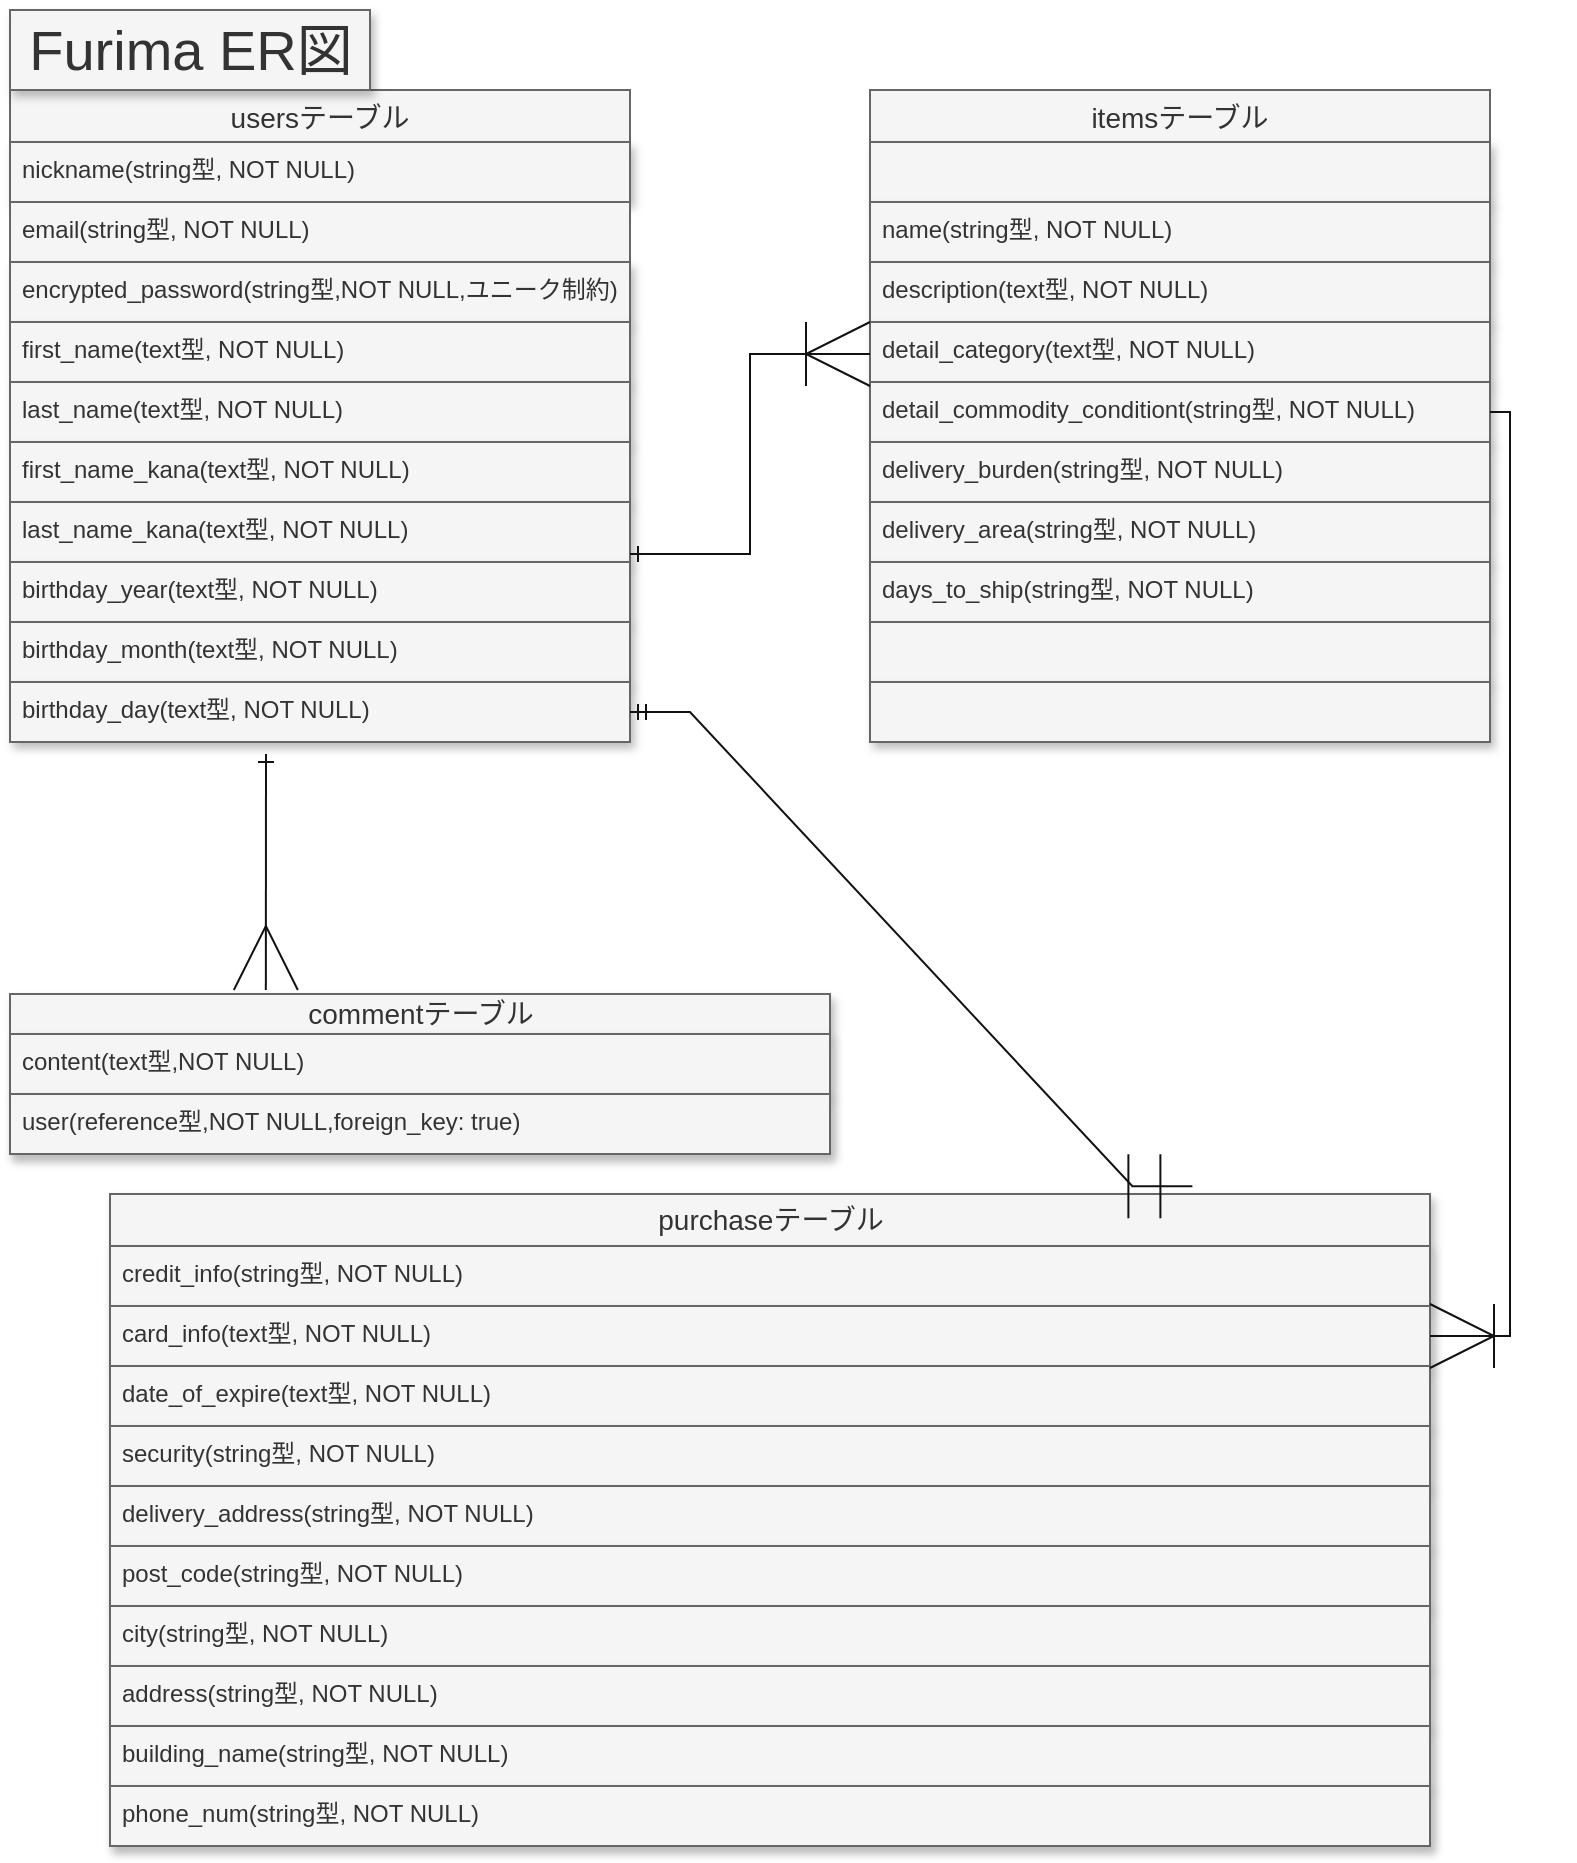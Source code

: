 <mxfile>
    <diagram id="L8AmglZ4NFBGTxqpijnJ" name="ページ1">
        <mxGraphModel dx="1222" dy="884" grid="1" gridSize="10" guides="1" tooltips="1" connect="1" arrows="1" fold="1" page="1" pageScale="1" pageWidth="850" pageHeight="1100" background="#ffffff" math="0" shadow="0">
            <root>
                <mxCell id="0"/>
                <mxCell id="1" parent="0"/>
                <mxCell id="21" value="usersテーブル" style="swimlane;fontStyle=0;childLayout=stackLayout;horizontal=1;startSize=26;horizontalStack=0;resizeParent=1;resizeParentMax=0;resizeLast=0;collapsible=1;marginBottom=0;align=center;fontSize=14;fillColor=#f5f5f5;fontColor=#333333;strokeColor=#666666;" vertex="1" parent="1">
                    <mxGeometry x="60" y="88" width="310" height="326" as="geometry"/>
                </mxCell>
                <mxCell id="22" value="nickname(string型, NOT NULL)" style="text;strokeColor=#666666;fillColor=#f5f5f5;spacingLeft=4;spacingRight=4;overflow=hidden;rotatable=0;points=[[0,0.5],[1,0.5]];portConstraint=eastwest;fontSize=12;shadow=1;fontColor=#333333;" vertex="1" parent="21">
                    <mxGeometry y="26" width="310" height="30" as="geometry"/>
                </mxCell>
                <mxCell id="23" value="email(string型, NOT NULL)" style="text;strokeColor=#666666;fillColor=#f5f5f5;spacingLeft=4;spacingRight=4;overflow=hidden;rotatable=0;points=[[0,0.5],[1,0.5]];portConstraint=eastwest;fontSize=12;fontColor=#333333;" vertex="1" parent="21">
                    <mxGeometry y="56" width="310" height="30" as="geometry"/>
                </mxCell>
                <mxCell id="24" value="encrypted_password(string型,NOT NULL,ユニーク制約)" style="text;strokeColor=#666666;fillColor=#f5f5f5;spacingLeft=4;spacingRight=4;overflow=hidden;rotatable=0;points=[[0,0.5],[1,0.5]];portConstraint=eastwest;fontSize=12;shadow=1;fontColor=#333333;" vertex="1" parent="21">
                    <mxGeometry y="86" width="310" height="30" as="geometry"/>
                </mxCell>
                <mxCell id="25" value="first_name(text型, NOT NULL)" style="text;strokeColor=#666666;fillColor=#f5f5f5;spacingLeft=4;spacingRight=4;overflow=hidden;rotatable=0;points=[[0,0.5],[1,0.5]];portConstraint=eastwest;fontSize=12;shadow=1;fontColor=#333333;" vertex="1" parent="21">
                    <mxGeometry y="116" width="310" height="30" as="geometry"/>
                </mxCell>
                <mxCell id="26" value="last_name(text型, NOT NULL)" style="text;strokeColor=#666666;fillColor=#f5f5f5;spacingLeft=4;spacingRight=4;overflow=hidden;rotatable=0;points=[[0,0.5],[1,0.5]];portConstraint=eastwest;fontSize=12;shadow=1;fontColor=#333333;" vertex="1" parent="21">
                    <mxGeometry y="146" width="310" height="30" as="geometry"/>
                </mxCell>
                <mxCell id="27" value="first_name_kana(text型, NOT NULL)" style="text;strokeColor=#666666;fillColor=#f5f5f5;spacingLeft=4;spacingRight=4;overflow=hidden;rotatable=0;points=[[0,0.5],[1,0.5]];portConstraint=eastwest;fontSize=12;shadow=1;fontColor=#333333;" vertex="1" parent="21">
                    <mxGeometry y="176" width="310" height="30" as="geometry"/>
                </mxCell>
                <mxCell id="39" value="last_name_kana(text型, NOT NULL)" style="text;strokeColor=#666666;fillColor=#f5f5f5;spacingLeft=4;spacingRight=4;overflow=hidden;rotatable=0;points=[[0,0.5],[1,0.5]];portConstraint=eastwest;fontSize=12;shadow=1;fontColor=#333333;" vertex="1" parent="21">
                    <mxGeometry y="206" width="310" height="30" as="geometry"/>
                </mxCell>
                <mxCell id="40" value="birthday_year(text型, NOT NULL)" style="text;strokeColor=#666666;fillColor=#f5f5f5;spacingLeft=4;spacingRight=4;overflow=hidden;rotatable=0;points=[[0,0.5],[1,0.5]];portConstraint=eastwest;fontSize=12;shadow=1;fontColor=#333333;" vertex="1" parent="21">
                    <mxGeometry y="236" width="310" height="30" as="geometry"/>
                </mxCell>
                <mxCell id="41" value="birthday_month(text型, NOT NULL)" style="text;strokeColor=#666666;fillColor=#f5f5f5;spacingLeft=4;spacingRight=4;overflow=hidden;rotatable=0;points=[[0,0.5],[1,0.5]];portConstraint=eastwest;fontSize=12;shadow=1;fontColor=#333333;" vertex="1" parent="21">
                    <mxGeometry y="266" width="310" height="30" as="geometry"/>
                </mxCell>
                <mxCell id="42" value="birthday_day(text型, NOT NULL)" style="text;strokeColor=#666666;fillColor=#f5f5f5;spacingLeft=4;spacingRight=4;overflow=hidden;rotatable=0;points=[[0,0.5],[1,0.5]];portConstraint=eastwest;fontSize=12;shadow=1;fontColor=#333333;" vertex="1" parent="21">
                    <mxGeometry y="296" width="310" height="30" as="geometry"/>
                </mxCell>
                <mxCell id="28" value="Furima ER図" style="text;html=1;align=center;verticalAlign=middle;resizable=0;points=[];autosize=1;strokeColor=#666666;fillColor=#f5f5f5;fontSize=28;shadow=1;fontColor=#333333;" vertex="1" parent="1">
                    <mxGeometry x="60" y="48" width="180" height="40" as="geometry"/>
                </mxCell>
                <mxCell id="59" value="itemsテーブル" style="swimlane;fontStyle=0;childLayout=stackLayout;horizontal=1;startSize=26;horizontalStack=0;resizeParent=1;resizeParentMax=0;resizeLast=0;collapsible=1;marginBottom=0;align=center;fontSize=14;fillColor=#f5f5f5;fontColor=#333333;strokeColor=#666666;" vertex="1" parent="1">
                    <mxGeometry x="490" y="88" width="310" height="326" as="geometry"/>
                </mxCell>
                <mxCell id="60" value="" style="text;strokeColor=#666666;fillColor=#f5f5f5;spacingLeft=4;spacingRight=4;overflow=hidden;rotatable=0;points=[[0,0.5],[1,0.5]];portConstraint=eastwest;fontSize=12;shadow=1;fontColor=#333333;" vertex="1" parent="59">
                    <mxGeometry y="26" width="310" height="30" as="geometry"/>
                </mxCell>
                <mxCell id="62" value="name(string型, NOT NULL)" style="text;strokeColor=#666666;fillColor=#f5f5f5;spacingLeft=4;spacingRight=4;overflow=hidden;rotatable=0;points=[[0,0.5],[1,0.5]];portConstraint=eastwest;fontSize=12;shadow=1;fontColor=#333333;" vertex="1" parent="59">
                    <mxGeometry y="56" width="310" height="30" as="geometry"/>
                </mxCell>
                <mxCell id="63" value="description(text型, NOT NULL)" style="text;strokeColor=#666666;fillColor=#f5f5f5;spacingLeft=4;spacingRight=4;overflow=hidden;rotatable=0;points=[[0,0.5],[1,0.5]];portConstraint=eastwest;fontSize=12;shadow=1;fontColor=#333333;" vertex="1" parent="59">
                    <mxGeometry y="86" width="310" height="30" as="geometry"/>
                </mxCell>
                <mxCell id="64" value="detail_category(text型, NOT NULL)" style="text;strokeColor=#666666;fillColor=#f5f5f5;spacingLeft=4;spacingRight=4;overflow=hidden;rotatable=0;points=[[0,0.5],[1,0.5]];portConstraint=eastwest;fontSize=12;shadow=1;fontColor=#333333;" vertex="1" parent="59">
                    <mxGeometry y="116" width="310" height="30" as="geometry"/>
                </mxCell>
                <mxCell id="65" value="detail_commodity_conditiont(string型, NOT NULL)" style="text;strokeColor=#666666;fillColor=#f5f5f5;spacingLeft=4;spacingRight=4;overflow=hidden;rotatable=0;points=[[0,0.5],[1,0.5]];portConstraint=eastwest;fontSize=12;shadow=1;rounded=0;glass=0;fontColor=#333333;" vertex="1" parent="59">
                    <mxGeometry y="146" width="310" height="30" as="geometry"/>
                </mxCell>
                <mxCell id="66" value="delivery_burden(string型, NOT NULL)" style="text;strokeColor=#666666;fillColor=#f5f5f5;spacingLeft=4;spacingRight=4;overflow=hidden;rotatable=0;points=[[0,0.5],[1,0.5]];portConstraint=eastwest;fontSize=12;shadow=1;fontColor=#333333;" vertex="1" parent="59">
                    <mxGeometry y="176" width="310" height="30" as="geometry"/>
                </mxCell>
                <mxCell id="67" value="delivery_area(string型, NOT NULL)" style="text;strokeColor=#666666;fillColor=#f5f5f5;spacingLeft=4;spacingRight=4;overflow=hidden;rotatable=0;points=[[0,0.5],[1,0.5]];portConstraint=eastwest;fontSize=12;shadow=1;fontColor=#333333;" vertex="1" parent="59">
                    <mxGeometry y="206" width="310" height="30" as="geometry"/>
                </mxCell>
                <mxCell id="68" value="days_to_ship(string型, NOT NULL)" style="text;strokeColor=#666666;fillColor=#f5f5f5;spacingLeft=4;spacingRight=4;overflow=hidden;rotatable=0;points=[[0,0.5],[1,0.5]];portConstraint=eastwest;fontSize=12;shadow=1;fontColor=#333333;" vertex="1" parent="59">
                    <mxGeometry y="236" width="310" height="30" as="geometry"/>
                </mxCell>
                <mxCell id="77" value="" style="text;strokeColor=#666666;fillColor=#f5f5f5;spacingLeft=4;spacingRight=4;overflow=hidden;rotatable=0;points=[[0,0.5],[1,0.5]];portConstraint=eastwest;fontSize=12;shadow=1;fontColor=#333333;" vertex="1" parent="59">
                    <mxGeometry y="266" width="310" height="30" as="geometry"/>
                </mxCell>
                <mxCell id="78" value="" style="text;strokeColor=#666666;fillColor=#f5f5f5;spacingLeft=4;spacingRight=4;overflow=hidden;rotatable=0;points=[[0,0.5],[1,0.5]];portConstraint=eastwest;fontSize=12;shadow=1;fontColor=#333333;" vertex="1" parent="59">
                    <mxGeometry y="296" width="310" height="30" as="geometry"/>
                </mxCell>
                <mxCell id="88" value="commentテーブル" style="swimlane;fontStyle=0;childLayout=stackLayout;horizontal=1;startSize=20;horizontalStack=0;resizeParent=1;resizeParentMax=0;resizeLast=0;collapsible=1;marginBottom=0;align=center;fontSize=14;rounded=0;shadow=1;glass=0;fontFamily=Helvetica;html=1;fillColor=#f5f5f5;fontColor=#333333;strokeColor=#666666;" vertex="1" parent="1">
                    <mxGeometry x="60" y="540" width="410" height="80" as="geometry"/>
                </mxCell>
                <mxCell id="90" value="content(text型,NOT NULL)" style="text;strokeColor=#666666;fillColor=#f5f5f5;spacingLeft=4;spacingRight=4;overflow=hidden;rotatable=0;points=[[0,0.5],[1,0.5]];portConstraint=eastwest;fontSize=12;rounded=0;shadow=1;glass=0;fontFamily=Helvetica;fontColor=#333333;html=1;" vertex="1" parent="88">
                    <mxGeometry y="20" width="410" height="30" as="geometry"/>
                </mxCell>
                <mxCell id="91" value="user(reference型,NOT NULL,foreign_key: true)" style="text;strokeColor=#666666;fillColor=#f5f5f5;spacingLeft=4;spacingRight=4;overflow=hidden;rotatable=0;points=[[0,0.5],[1,0.5]];portConstraint=eastwest;fontSize=12;rounded=0;shadow=1;glass=0;fontFamily=Helvetica;fontColor=#333333;html=1;" vertex="1" parent="88">
                    <mxGeometry y="50" width="410" height="30" as="geometry"/>
                </mxCell>
                <mxCell id="97" value="purchaseテーブル" style="swimlane;fontStyle=0;childLayout=stackLayout;horizontal=1;startSize=26;horizontalStack=0;resizeParent=1;resizeParentMax=0;resizeLast=0;collapsible=1;marginBottom=0;align=center;fontSize=14;rounded=0;shadow=1;glass=0;fontFamily=Helvetica;fontColor=#333333;strokeColor=#666666;fillColor=#f5f5f5;html=1;" vertex="1" parent="1">
                    <mxGeometry x="110" y="640" width="660" height="326" as="geometry"/>
                </mxCell>
                <mxCell id="98" value="credit_info(string型, NOT NULL)" style="text;strokeColor=#666666;fillColor=#f5f5f5;spacingLeft=4;spacingRight=4;overflow=hidden;rotatable=0;points=[[0,0.5],[1,0.5]];portConstraint=eastwest;fontSize=12;rounded=0;shadow=1;glass=0;fontFamily=Helvetica;fontColor=#333333;html=1;" vertex="1" parent="97">
                    <mxGeometry y="26" width="660" height="30" as="geometry"/>
                </mxCell>
                <mxCell id="99" value="card_info(text型, NOT NULL)" style="text;strokeColor=#666666;fillColor=#f5f5f5;spacingLeft=4;spacingRight=4;overflow=hidden;rotatable=0;points=[[0,0.5],[1,0.5]];portConstraint=eastwest;fontSize=12;rounded=0;shadow=1;glass=0;fontFamily=Helvetica;fontColor=#333333;html=1;" vertex="1" parent="97">
                    <mxGeometry y="56" width="660" height="30" as="geometry"/>
                </mxCell>
                <mxCell id="100" value="date_of_expire(text型, NOT NULL)" style="text;strokeColor=#666666;fillColor=#f5f5f5;spacingLeft=4;spacingRight=4;overflow=hidden;rotatable=0;points=[[0,0.5],[1,0.5]];portConstraint=eastwest;fontSize=12;rounded=0;shadow=1;glass=0;fontFamily=Helvetica;fontColor=#333333;html=1;" vertex="1" parent="97">
                    <mxGeometry y="86" width="660" height="30" as="geometry"/>
                </mxCell>
                <mxCell id="102" value="security(string型, NOT NULL)" style="text;strokeColor=#666666;fillColor=#f5f5f5;spacingLeft=4;spacingRight=4;overflow=hidden;rotatable=0;points=[[0,0.5],[1,0.5]];portConstraint=eastwest;fontSize=12;rounded=0;shadow=1;glass=0;fontFamily=Helvetica;fontColor=#333333;html=1;" vertex="1" parent="97">
                    <mxGeometry y="116" width="660" height="30" as="geometry"/>
                </mxCell>
                <mxCell id="103" value="delivery_address(string型, NOT NULL)" style="text;strokeColor=#666666;fillColor=#f5f5f5;spacingLeft=4;spacingRight=4;overflow=hidden;rotatable=0;points=[[0,0.5],[1,0.5]];portConstraint=eastwest;fontSize=12;rounded=0;shadow=1;glass=0;fontFamily=Helvetica;fontColor=#333333;html=1;" vertex="1" parent="97">
                    <mxGeometry y="146" width="660" height="30" as="geometry"/>
                </mxCell>
                <mxCell id="104" value="post_code(string型, NOT NULL)" style="text;strokeColor=#666666;fillColor=#f5f5f5;spacingLeft=4;spacingRight=4;overflow=hidden;rotatable=0;points=[[0,0.5],[1,0.5]];portConstraint=eastwest;fontSize=12;rounded=0;shadow=1;glass=0;fontFamily=Helvetica;fontColor=#333333;html=1;" vertex="1" parent="97">
                    <mxGeometry y="176" width="660" height="30" as="geometry"/>
                </mxCell>
                <mxCell id="105" value="city(string型, NOT NULL)" style="text;strokeColor=#666666;fillColor=#f5f5f5;spacingLeft=4;spacingRight=4;overflow=hidden;rotatable=0;points=[[0,0.5],[1,0.5]];portConstraint=eastwest;fontSize=12;rounded=0;shadow=1;glass=0;fontFamily=Helvetica;fontColor=#333333;html=1;" vertex="1" parent="97">
                    <mxGeometry y="206" width="660" height="30" as="geometry"/>
                </mxCell>
                <mxCell id="106" value="address(string型, NOT NULL)" style="text;strokeColor=#666666;fillColor=#f5f5f5;spacingLeft=4;spacingRight=4;overflow=hidden;rotatable=0;points=[[0,0.5],[1,0.5]];portConstraint=eastwest;fontSize=12;rounded=0;shadow=1;glass=0;fontFamily=Helvetica;fontColor=#333333;html=1;" vertex="1" parent="97">
                    <mxGeometry y="236" width="660" height="30" as="geometry"/>
                </mxCell>
                <mxCell id="107" value="building_name(string型, NOT NULL)" style="text;strokeColor=#666666;fillColor=#f5f5f5;spacingLeft=4;spacingRight=4;overflow=hidden;rotatable=0;points=[[0,0.5],[1,0.5]];portConstraint=eastwest;fontSize=12;rounded=0;shadow=1;glass=0;fontFamily=Helvetica;fontColor=#333333;html=1;" vertex="1" parent="97">
                    <mxGeometry y="266" width="660" height="30" as="geometry"/>
                </mxCell>
                <mxCell id="118" value="phone_num(string型, NOT NULL)" style="text;strokeColor=#666666;fillColor=#f5f5f5;spacingLeft=4;spacingRight=4;overflow=hidden;rotatable=0;points=[[0,0.5],[1,0.5]];portConstraint=eastwest;fontSize=12;rounded=0;shadow=1;glass=0;fontFamily=Helvetica;fontColor=#333333;html=1;" vertex="1" parent="97">
                    <mxGeometry y="296" width="660" height="30" as="geometry"/>
                </mxCell>
                <mxCell id="110" value="" style="edgeStyle=elbowEdgeStyle;fontSize=12;html=1;endArrow=ERoneToMany;rounded=0;shadow=0;sketch=0;fontFamily=Helvetica;fontColor=default;endSize=30;targetPerimeterSpacing=2;strokeColor=#121212;strokeWidth=1;jumpSize=10;startArrow=ERone;startFill=0;" edge="1" parent="1">
                    <mxGeometry width="100" height="100" relative="1" as="geometry">
                        <mxPoint x="370" y="320" as="sourcePoint"/>
                        <mxPoint x="490" y="220" as="targetPoint"/>
                    </mxGeometry>
                </mxCell>
                <mxCell id="115" value="" style="endArrow=ERmany;html=1;rounded=0;shadow=0;sketch=0;fontFamily=Helvetica;fontSize=28;fontColor=default;endSize=30;targetPerimeterSpacing=30;strokeColor=#121212;strokeWidth=1;jumpStyle=none;jumpSize=10;entryX=0.312;entryY=-0.025;entryDx=0;entryDy=0;entryPerimeter=0;endFill=0;startArrow=ERone;startFill=0;" edge="1" parent="1" target="88">
                    <mxGeometry relative="1" as="geometry">
                        <mxPoint x="188" y="420" as="sourcePoint"/>
                        <mxPoint x="460" y="460" as="targetPoint"/>
                    </mxGeometry>
                </mxCell>
                <mxCell id="116" value="" style="resizable=0;html=1;align=right;verticalAlign=bottom;rounded=0;shadow=1;glass=0;fontFamily=Helvetica;fontSize=28;fontColor=default;strokeColor=default;fillColor=none;gradientColor=#ffffff;" connectable="0" vertex="1" parent="115">
                    <mxGeometry x="1" relative="1" as="geometry"/>
                </mxCell>
                <mxCell id="121" value="" style="edgeStyle=elbowEdgeStyle;fontSize=12;html=1;endArrow=ERoneToMany;rounded=0;shadow=0;sketch=0;fontFamily=Helvetica;fontColor=default;endSize=30;targetPerimeterSpacing=30;strokeColor=#121212;strokeWidth=1;jumpStyle=none;jumpSize=10;exitX=1;exitY=0.5;exitDx=0;exitDy=0;entryX=1;entryY=0.5;entryDx=0;entryDy=0;" edge="1" parent="1" source="65" target="99">
                    <mxGeometry width="100" height="100" relative="1" as="geometry">
                        <mxPoint x="810" y="350" as="sourcePoint"/>
                        <mxPoint x="780" y="830" as="targetPoint"/>
                        <Array as="points">
                            <mxPoint x="810" y="410"/>
                            <mxPoint x="820" y="570"/>
                        </Array>
                    </mxGeometry>
                </mxCell>
                <mxCell id="122" value="" style="edgeStyle=entityRelationEdgeStyle;fontSize=12;html=1;endArrow=ERmandOne;startArrow=ERmandOne;rounded=0;shadow=0;sketch=0;fontFamily=Helvetica;fontColor=default;endSize=30;targetPerimeterSpacing=30;strokeColor=#121212;strokeWidth=1;jumpStyle=none;jumpSize=10;exitX=1;exitY=0.5;exitDx=0;exitDy=0;entryX=0.82;entryY=-0.012;entryDx=0;entryDy=0;entryPerimeter=0;" edge="1" parent="1" source="42" target="97">
                    <mxGeometry width="100" height="100" relative="1" as="geometry">
                        <mxPoint x="420" y="580" as="sourcePoint"/>
                        <mxPoint x="590" y="630" as="targetPoint"/>
                    </mxGeometry>
                </mxCell>
            </root>
        </mxGraphModel>
    </diagram>
</mxfile>